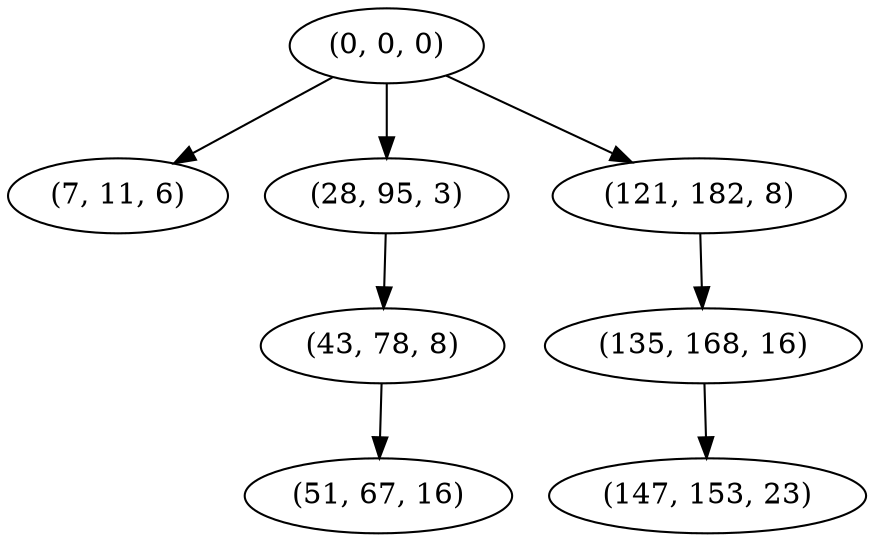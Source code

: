 digraph tree {
    "(0, 0, 0)";
    "(7, 11, 6)";
    "(28, 95, 3)";
    "(43, 78, 8)";
    "(51, 67, 16)";
    "(121, 182, 8)";
    "(135, 168, 16)";
    "(147, 153, 23)";
    "(0, 0, 0)" -> "(7, 11, 6)";
    "(0, 0, 0)" -> "(28, 95, 3)";
    "(0, 0, 0)" -> "(121, 182, 8)";
    "(28, 95, 3)" -> "(43, 78, 8)";
    "(43, 78, 8)" -> "(51, 67, 16)";
    "(121, 182, 8)" -> "(135, 168, 16)";
    "(135, 168, 16)" -> "(147, 153, 23)";
}
